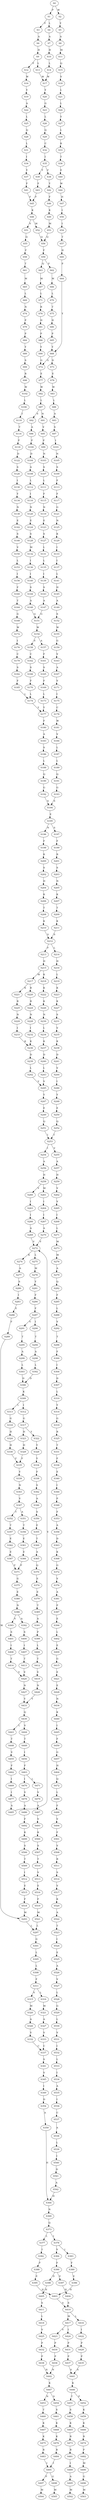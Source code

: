 strict digraph  {
	S0 -> S1 [ label = P ];
	S0 -> S2 [ label = W ];
	S1 -> S3 [ label = F ];
	S1 -> S4 [ label = L ];
	S2 -> S5 [ label = Y ];
	S3 -> S6 [ label = A ];
	S4 -> S7 [ label = A ];
	S5 -> S8 [ label = A ];
	S6 -> S9 [ label = H ];
	S7 -> S10 [ label = H ];
	S8 -> S11 [ label = M ];
	S9 -> S12 [ label = F ];
	S9 -> S13 [ label = L ];
	S10 -> S14 [ label = L ];
	S11 -> S15 [ label = Q ];
	S12 -> S16 [ label = W ];
	S13 -> S17 [ label = W ];
	S14 -> S17 [ label = W ];
	S15 -> S18 [ label = V ];
	S16 -> S19 [ label = Y ];
	S17 -> S20 [ label = Y ];
	S18 -> S21 [ label = L ];
	S19 -> S22 [ label = A ];
	S20 -> S23 [ label = G ];
	S21 -> S24 [ label = L ];
	S22 -> S25 [ label = L ];
	S23 -> S26 [ label = L ];
	S24 -> S27 [ label = Y ];
	S25 -> S28 [ label = Q ];
	S26 -> S29 [ label = Q ];
	S27 -> S30 [ label = L ];
	S28 -> S31 [ label = L ];
	S29 -> S32 [ label = C ];
	S30 -> S33 [ label = K ];
	S31 -> S34 [ label = I ];
	S32 -> S35 [ label = I ];
	S33 -> S36 [ label = T ];
	S34 -> S37 [ label = Y ];
	S35 -> S38 [ label = F ];
	S35 -> S39 [ label = Y ];
	S36 -> S40 [ label = E ];
	S37 -> S41 [ label = F ];
	S38 -> S42 [ label = Y ];
	S39 -> S43 [ label = F ];
	S40 -> S44 [ label = W ];
	S41 -> S45 [ label = F ];
	S42 -> S46 [ label = F ];
	S43 -> S45 [ label = F ];
	S44 -> S47 [ label = H ];
	S45 -> S48 [ label = K ];
	S46 -> S49 [ label = K ];
	S47 -> S50 [ label = I ];
	S48 -> S51 [ label = V ];
	S48 -> S52 [ label = M ];
	S49 -> S53 [ label = M ];
	S50 -> S54 [ label = I ];
	S51 -> S55 [ label = Q ];
	S52 -> S56 [ label = Q ];
	S53 -> S56 [ label = Q ];
	S54 -> S57 [ label = T ];
	S55 -> S58 [ label = F ];
	S56 -> S59 [ label = F ];
	S57 -> S60 [ label = H ];
	S58 -> S61 [ label = T ];
	S59 -> S62 [ label = P ];
	S59 -> S63 [ label = Q ];
	S60 -> S64 [ label = P ];
	S61 -> S65 [ label = M ];
	S62 -> S66 [ label = M ];
	S63 -> S67 [ label = M ];
	S64 -> S68 [ label = Y ];
	S65 -> S69 [ label = L ];
	S66 -> S70 [ label = L ];
	S67 -> S71 [ label = L ];
	S68 -> S72 [ label = G ];
	S68 -> S73 [ label = D ];
	S69 -> S74 [ label = N ];
	S70 -> S75 [ label = T ];
	S71 -> S76 [ label = R ];
	S72 -> S77 [ label = E ];
	S73 -> S78 [ label = E ];
	S74 -> S79 [ label = P ];
	S75 -> S80 [ label = H ];
	S76 -> S81 [ label = H ];
	S77 -> S82 [ label = W ];
	S78 -> S83 [ label = W ];
	S79 -> S84 [ label = P ];
	S80 -> S85 [ label = P ];
	S81 -> S86 [ label = P ];
	S82 -> S87 [ label = L ];
	S83 -> S88 [ label = L ];
	S84 -> S89 [ label = Y ];
	S85 -> S68 [ label = Y ];
	S86 -> S90 [ label = Y ];
	S87 -> S91 [ label = N ];
	S87 -> S92 [ label = S ];
	S88 -> S93 [ label = A ];
	S89 -> S94 [ label = S ];
	S90 -> S72 [ label = G ];
	S91 -> S95 [ label = V ];
	S92 -> S96 [ label = A ];
	S93 -> S97 [ label = S ];
	S94 -> S98 [ label = R ];
	S95 -> S99 [ label = P ];
	S96 -> S100 [ label = P ];
	S97 -> S101 [ label = I ];
	S98 -> S102 [ label = W ];
	S99 -> S103 [ label = N ];
	S100 -> S104 [ label = D ];
	S101 -> S105 [ label = N ];
	S102 -> S106 [ label = L ];
	S103 -> S107 [ label = S ];
	S104 -> S108 [ label = A ];
	S105 -> S109 [ label = S ];
	S106 -> S110 [ label = I ];
	S107 -> S111 [ label = L ];
	S108 -> S112 [ label = L ];
	S109 -> S113 [ label = F ];
	S110 -> S114 [ label = T ];
	S111 -> S115 [ label = F ];
	S112 -> S116 [ label = I ];
	S113 -> S117 [ label = F ];
	S114 -> S118 [ label = P ];
	S115 -> S119 [ label = N ];
	S116 -> S120 [ label = N ];
	S117 -> S121 [ label = G ];
	S118 -> S122 [ label = D ];
	S119 -> S123 [ label = E ];
	S120 -> S124 [ label = E ];
	S121 -> S125 [ label = N ];
	S122 -> S126 [ label = S ];
	S123 -> S127 [ label = S ];
	S124 -> S128 [ label = S ];
	S125 -> S129 [ label = K ];
	S126 -> S130 [ label = I ];
	S127 -> S131 [ label = L ];
	S128 -> S132 [ label = M ];
	S129 -> S133 [ label = I ];
	S130 -> S134 [ label = Y ];
	S131 -> S135 [ label = L ];
	S132 -> S136 [ label = I ];
	S133 -> S137 [ label = I ];
	S134 -> S138 [ label = N ];
	S135 -> S139 [ label = I ];
	S136 -> S140 [ label = I ];
	S137 -> S141 [ label = L ];
	S138 -> S142 [ label = E ];
	S139 -> S143 [ label = S ];
	S140 -> S144 [ label = S ];
	S141 -> S145 [ label = H ];
	S142 -> S146 [ label = S ];
	S143 -> S147 [ label = A ];
	S144 -> S148 [ label = A ];
	S145 -> S149 [ label = A ];
	S146 -> S150 [ label = V ];
	S147 -> S151 [ label = G ];
	S148 -> S151 [ label = G ];
	S149 -> S152 [ label = S ];
	S150 -> S153 [ label = L ];
	S151 -> S154 [ label = W ];
	S152 -> S155 [ label = W ];
	S153 -> S156 [ label = I ];
	S154 -> S157 [ label = A ];
	S154 -> S158 [ label = V ];
	S155 -> S159 [ label = G ];
	S156 -> S160 [ label = F ];
	S157 -> S161 [ label = F ];
	S158 -> S162 [ label = C ];
	S159 -> S163 [ label = V ];
	S160 -> S164 [ label = T ];
	S161 -> S165 [ label = S ];
	S162 -> S166 [ label = S ];
	S163 -> S167 [ label = A ];
	S164 -> S168 [ label = G ];
	S165 -> S169 [ label = F ];
	S166 -> S170 [ label = F ];
	S167 -> S171 [ label = V ];
	S168 -> S172 [ label = W ];
	S169 -> S173 [ label = L ];
	S170 -> S174 [ label = L ];
	S171 -> S175 [ label = I ];
	S172 -> S176 [ label = I ];
	S173 -> S177 [ label = Y ];
	S174 -> S177 [ label = Y ];
	S175 -> S178 [ label = C ];
	S176 -> S179 [ label = C ];
	S177 -> S180 [ label = F ];
	S178 -> S181 [ label = W ];
	S179 -> S182 [ label = S ];
	S180 -> S183 [ label = A ];
	S181 -> S184 [ label = V ];
	S182 -> S185 [ label = F ];
	S183 -> S186 [ label = S ];
	S184 -> S187 [ label = L ];
	S185 -> S174 [ label = L ];
	S186 -> S188 [ label = L ];
	S187 -> S189 [ label = L ];
	S188 -> S190 [ label = Q ];
	S189 -> S191 [ label = Q ];
	S190 -> S192 [ label = G ];
	S191 -> S193 [ label = G ];
	S192 -> S194 [ label = S ];
	S193 -> S194 [ label = S ];
	S194 -> S195 [ label = E ];
	S195 -> S196 [ label = N ];
	S195 -> S197 [ label = S ];
	S196 -> S198 [ label = F ];
	S197 -> S199 [ label = F ];
	S198 -> S200 [ label = K ];
	S199 -> S201 [ label = R ];
	S200 -> S202 [ label = S ];
	S201 -> S203 [ label = S ];
	S202 -> S204 [ label = H ];
	S203 -> S205 [ label = N ];
	S204 -> S206 [ label = K ];
	S205 -> S207 [ label = K ];
	S206 -> S208 [ label = T ];
	S207 -> S209 [ label = T ];
	S208 -> S210 [ label = K ];
	S209 -> S211 [ label = K ];
	S210 -> S212 [ label = S ];
	S211 -> S212 [ label = S ];
	S212 -> S213 [ label = F ];
	S212 -> S214 [ label = L ];
	S213 -> S215 [ label = H ];
	S214 -> S216 [ label = H ];
	S215 -> S217 [ label = M ];
	S215 -> S218 [ label = K ];
	S216 -> S219 [ label = L ];
	S217 -> S220 [ label = R ];
	S217 -> S221 [ label = K ];
	S218 -> S222 [ label = K ];
	S219 -> S223 [ label = K ];
	S220 -> S224 [ label = R ];
	S221 -> S225 [ label = R ];
	S222 -> S226 [ label = K ];
	S223 -> S227 [ label = K ];
	S224 -> S228 [ label = N ];
	S225 -> S229 [ label = N ];
	S226 -> S230 [ label = N ];
	S227 -> S231 [ label = S ];
	S228 -> S232 [ label = I ];
	S229 -> S233 [ label = I ];
	S230 -> S234 [ label = L ];
	S231 -> S235 [ label = V ];
	S232 -> S236 [ label = K ];
	S233 -> S236 [ label = K ];
	S234 -> S237 [ label = K ];
	S235 -> S238 [ label = K ];
	S236 -> S239 [ label = D ];
	S237 -> S240 [ label = D ];
	S238 -> S241 [ label = D ];
	S239 -> S242 [ label = L ];
	S240 -> S243 [ label = L ];
	S241 -> S244 [ label = V ];
	S242 -> S245 [ label = V ];
	S243 -> S245 [ label = V ];
	S244 -> S246 [ label = I ];
	S245 -> S247 [ label = Y ];
	S246 -> S248 [ label = Y ];
	S247 -> S249 [ label = E ];
	S248 -> S250 [ label = E ];
	S249 -> S251 [ label = Q ];
	S250 -> S252 [ label = Q ];
	S251 -> S253 [ label = I ];
	S252 -> S253 [ label = I ];
	S253 -> S254 [ label = I ];
	S253 -> S255 [ label = V ];
	S254 -> S256 [ label = A ];
	S255 -> S257 [ label = A ];
	S256 -> S258 [ label = H ];
	S257 -> S259 [ label = H ];
	S258 -> S260 [ label = V ];
	S258 -> S261 [ label = M ];
	S259 -> S262 [ label = V ];
	S260 -> S263 [ label = I ];
	S261 -> S264 [ label = I ];
	S262 -> S265 [ label = V ];
	S263 -> S266 [ label = I ];
	S264 -> S267 [ label = I ];
	S265 -> S268 [ label = I ];
	S266 -> S269 [ label = A ];
	S267 -> S270 [ label = A ];
	S268 -> S271 [ label = L ];
	S269 -> S272 [ label = V ];
	S270 -> S272 [ label = V ];
	S271 -> S273 [ label = M ];
	S272 -> S274 [ label = K ];
	S272 -> S275 [ label = L ];
	S273 -> S276 [ label = M ];
	S274 -> S277 [ label = A ];
	S275 -> S278 [ label = M ];
	S276 -> S279 [ label = A ];
	S277 -> S280 [ label = S ];
	S278 -> S281 [ label = Y ];
	S279 -> S282 [ label = Q ];
	S280 -> S283 [ label = I ];
	S281 -> S284 [ label = F ];
	S282 -> S285 [ label = F ];
	S283 -> S286 [ label = E ];
	S284 -> S287 [ label = F ];
	S285 -> S288 [ label = L ];
	S286 -> S289 [ label = F ];
	S287 -> S290 [ label = I ];
	S287 -> S291 [ label = V ];
	S288 -> S292 [ label = V ];
	S289 -> S293 [ label = M ];
	S290 -> S294 [ label = T ];
	S291 -> S295 [ label = T ];
	S292 -> S296 [ label = T ];
	S293 -> S297 [ label = L ];
	S294 -> S298 [ label = A ];
	S295 -> S299 [ label = A ];
	S296 -> S300 [ label = F ];
	S297 -> S301 [ label = G ];
	S298 -> S302 [ label = L ];
	S299 -> S303 [ label = L ];
	S300 -> S304 [ label = I ];
	S301 -> S305 [ label = L ];
	S302 -> S306 [ label = D ];
	S303 -> S306 [ label = D ];
	S304 -> S307 [ label = D ];
	S305 -> S308 [ label = L ];
	S306 -> S309 [ label = K ];
	S307 -> S310 [ label = L ];
	S308 -> S311 [ label = F ];
	S309 -> S312 [ label = I ];
	S309 -> S313 [ label = L ];
	S310 -> S314 [ label = Y ];
	S311 -> S315 [ label = V ];
	S311 -> S316 [ label = L ];
	S312 -> S317 [ label = G ];
	S313 -> S318 [ label = G ];
	S314 -> S319 [ label = G ];
	S315 -> S320 [ label = M ];
	S316 -> S321 [ label = M ];
	S317 -> S322 [ label = Y ];
	S317 -> S323 [ label = H ];
	S318 -> S324 [ label = H ];
	S319 -> S325 [ label = R ];
	S320 -> S326 [ label = A ];
	S321 -> S327 [ label = A ];
	S322 -> S328 [ label = Y ];
	S323 -> S329 [ label = H ];
	S324 -> S330 [ label = H ];
	S325 -> S331 [ label = T ];
	S326 -> S332 [ label = V ];
	S327 -> S333 [ label = V ];
	S328 -> S334 [ label = Y ];
	S329 -> S335 [ label = F ];
	S330 -> S335 [ label = F ];
	S331 -> S336 [ label = F ];
	S332 -> S337 [ label = C ];
	S333 -> S337 [ label = C ];
	S334 -> S338 [ label = F ];
	S335 -> S339 [ label = Y ];
	S336 -> S340 [ label = E ];
	S337 -> S341 [ label = S ];
	S338 -> S342 [ label = S ];
	S339 -> S343 [ label = N ];
	S340 -> S344 [ label = I ];
	S341 -> S345 [ label = V ];
	S342 -> S346 [ label = A ];
	S343 -> S347 [ label = V ];
	S344 -> S348 [ label = P ];
	S345 -> S349 [ label = I ];
	S346 -> S350 [ label = S ];
	S347 -> S351 [ label = A ];
	S347 -> S352 [ label = T ];
	S348 -> S353 [ label = F ];
	S349 -> S354 [ label = D ];
	S350 -> S355 [ label = E ];
	S351 -> S356 [ label = T ];
	S352 -> S357 [ label = T ];
	S353 -> S358 [ label = A ];
	S354 -> S359 [ label = A ];
	S355 -> S360 [ label = T ];
	S356 -> S361 [ label = E ];
	S357 -> S362 [ label = E ];
	S358 -> S363 [ label = D ];
	S359 -> S364 [ label = H ];
	S360 -> S365 [ label = A ];
	S361 -> S366 [ label = E ];
	S362 -> S367 [ label = E ];
	S363 -> S368 [ label = K ];
	S364 -> S369 [ label = N ];
	S365 -> S370 [ label = Q ];
	S366 -> S371 [ label = P ];
	S367 -> S371 [ label = P ];
	S368 -> S372 [ label = G ];
	S369 -> S373 [ label = Q ];
	S370 -> S374 [ label = E ];
	S371 -> S375 [ label = G ];
	S372 -> S376 [ label = V ];
	S373 -> S377 [ label = L ];
	S373 -> S378 [ label = I ];
	S374 -> S379 [ label = E ];
	S375 -> S380 [ label = E ];
	S376 -> S381 [ label = A ];
	S377 -> S382 [ label = I ];
	S378 -> S383 [ label = I ];
	S378 -> S384 [ label = V ];
	S379 -> S385 [ label = T ];
	S380 -> S386 [ label = N ];
	S381 -> S387 [ label = P ];
	S382 -> S388 [ label = F ];
	S383 -> S389 [ label = F ];
	S384 -> S390 [ label = F ];
	S385 -> S391 [ label = A ];
	S386 -> S392 [ label = A ];
	S386 -> S393 [ label = V ];
	S387 -> S394 [ label = E ];
	S388 -> S395 [ label = E ];
	S389 -> S396 [ label = E ];
	S390 -> S397 [ label = E ];
	S390 -> S398 [ label = D ];
	S391 -> S399 [ label = P ];
	S392 -> S400 [ label = S ];
	S393 -> S401 [ label = S ];
	S394 -> S402 [ label = L ];
	S395 -> S403 [ label = H ];
	S396 -> S403 [ label = H ];
	S397 -> S404 [ label = H ];
	S398 -> S405 [ label = H ];
	S399 -> S406 [ label = L ];
	S400 -> S407 [ label = I ];
	S401 -> S408 [ label = I ];
	S402 -> S409 [ label = E ];
	S403 -> S410 [ label = S ];
	S404 -> S410 [ label = S ];
	S405 -> S411 [ label = S ];
	S406 -> S412 [ label = T ];
	S407 -> S413 [ label = T ];
	S408 -> S414 [ label = T ];
	S409 -> S415 [ label = G ];
	S410 -> S416 [ label = L ];
	S410 -> S417 [ label = M ];
	S411 -> S418 [ label = L ];
	S412 -> S419 [ label = V ];
	S413 -> S420 [ label = V ];
	S414 -> S420 [ label = V ];
	S415 -> S421 [ label = E ];
	S416 -> S422 [ label = I ];
	S417 -> S423 [ label = V ];
	S417 -> S424 [ label = I ];
	S418 -> S425 [ label = V ];
	S419 -> S426 [ label = N ];
	S420 -> S427 [ label = N ];
	S421 -> S428 [ label = E ];
	S422 -> S429 [ label = P ];
	S423 -> S430 [ label = P ];
	S424 -> S431 [ label = P ];
	S425 -> S432 [ label = P ];
	S426 -> S433 [ label = Y ];
	S427 -> S433 [ label = Y ];
	S428 -> S434 [ label = N ];
	S429 -> S435 [ label = P ];
	S430 -> S436 [ label = P ];
	S431 -> S437 [ label = P ];
	S432 -> S438 [ label = P ];
	S433 -> S439 [ label = Q ];
	S434 -> S440 [ label = K ];
	S435 -> S441 [ label = S ];
	S436 -> S442 [ label = N ];
	S437 -> S441 [ label = S ];
	S438 -> S442 [ label = N ];
	S439 -> S443 [ label = L ];
	S439 -> S444 [ label = V ];
	S440 -> S445 [ label = I ];
	S441 -> S446 [ label = K ];
	S442 -> S447 [ label = K ];
	S443 -> S448 [ label = T ];
	S444 -> S449 [ label = T ];
	S445 -> S450 [ label = F ];
	S446 -> S451 [ label = T ];
	S446 -> S452 [ label = P ];
	S447 -> S453 [ label = N ];
	S447 -> S454 [ label = S ];
	S448 -> S455 [ label = V ];
	S449 -> S456 [ label = I ];
	S450 -> S457 [ label = G ];
	S451 -> S458 [ label = S ];
	S452 -> S459 [ label = K ];
	S453 -> S460 [ label = T ];
	S454 -> S461 [ label = S ];
	S455 -> S462 [ label = F ];
	S456 -> S463 [ label = F ];
	S457 -> S464 [ label = H ];
	S458 -> S465 [ label = K ];
	S459 -> S466 [ label = K ];
	S460 -> S467 [ label = K ];
	S461 -> S468 [ label = K ];
	S462 -> S469 [ label = I ];
	S463 -> S470 [ label = I ];
	S463 -> S471 [ label = L ];
	S464 -> S472 [ label = Q ];
	S465 -> S473 [ label = R ];
	S466 -> S474 [ label = R ];
	S467 -> S475 [ label = K ];
	S468 -> S476 [ label = K ];
	S469 -> S477 [ label = I ];
	S470 -> S478 [ label = V ];
	S471 -> S479 [ label = V ];
	S472 -> S480 [ label = L ];
	S473 -> S481 [ label = R ];
	S474 -> S482 [ label = P ];
	S475 -> S483 [ label = R ];
	S476 -> S484 [ label = R ];
	S477 -> S485 [ label = A ];
	S478 -> S486 [ label = A ];
	S479 -> S487 [ label = A ];
	S480 -> S488 [ label = F ];
	S481 -> S489 [ label = I ];
	S482 -> S490 [ label = M ];
	S483 -> S491 [ label = I ];
	S484 -> S491 [ label = I ];
	S485 -> S272 [ label = V ];
	S486 -> S492 [ label = F ];
	S487 -> S493 [ label = V ];
	S488 -> S494 [ label = V ];
	S489 -> S495 [ label = A ];
	S490 -> S496 [ label = G ];
	S491 -> S497 [ label = P ];
	S491 -> S498 [ label = G ];
	S492 -> S499 [ label = K ];
	S493 -> S500 [ label = K ];
	S494 -> S501 [ label = F ];
	S495 -> S502 [ label = M ];
	S496 -> S503 [ label = M ];
	S497 -> S504 [ label = M ];
	S498 -> S505 [ label = M ];
	S499 -> S506 [ label = S ];
	S500 -> S507 [ label = S ];
	S501 -> S508 [ label = V ];
	S506 -> S509 [ label = T ];
	S507 -> S510 [ label = T ];
	S508 -> S511 [ label = R ];
	S509 -> S512 [ label = I ];
	S510 -> S513 [ label = V ];
	S511 -> S514 [ label = S ];
	S512 -> S515 [ label = E ];
	S513 -> S516 [ label = E ];
	S514 -> S517 [ label = V ];
	S515 -> S518 [ label = F ];
	S516 -> S519 [ label = F ];
	S517 -> S520 [ label = K ];
	S518 -> S293 [ label = M ];
	S519 -> S521 [ label = M ];
	S520 -> S522 [ label = A ];
	S521 -> S297 [ label = L ];
	S522 -> S523 [ label = T ];
	S523 -> S524 [ label = I ];
	S524 -> S525 [ label = E ];
	S525 -> S526 [ label = A ];
	S526 -> S527 [ label = V ];
	S527 -> S528 [ label = L ];
	S528 -> S529 [ label = G ];
	S529 -> S530 [ label = L ];
	S530 -> S531 [ label = V ];
	S531 -> S532 [ label = I ];
	S532 -> S533 [ label = L ];
	S533 -> S534 [ label = I ];
	S534 -> S535 [ label = A ];
	S535 -> S536 [ label = I ];
	S536 -> S537 [ label = C ];
	S537 -> S538 [ label = A ];
	S538 -> S539 [ label = L ];
	S539 -> S540 [ label = I ];
	S540 -> S541 [ label = D ];
	S541 -> S542 [ label = A ];
	S542 -> S364 [ label = H ];
}
